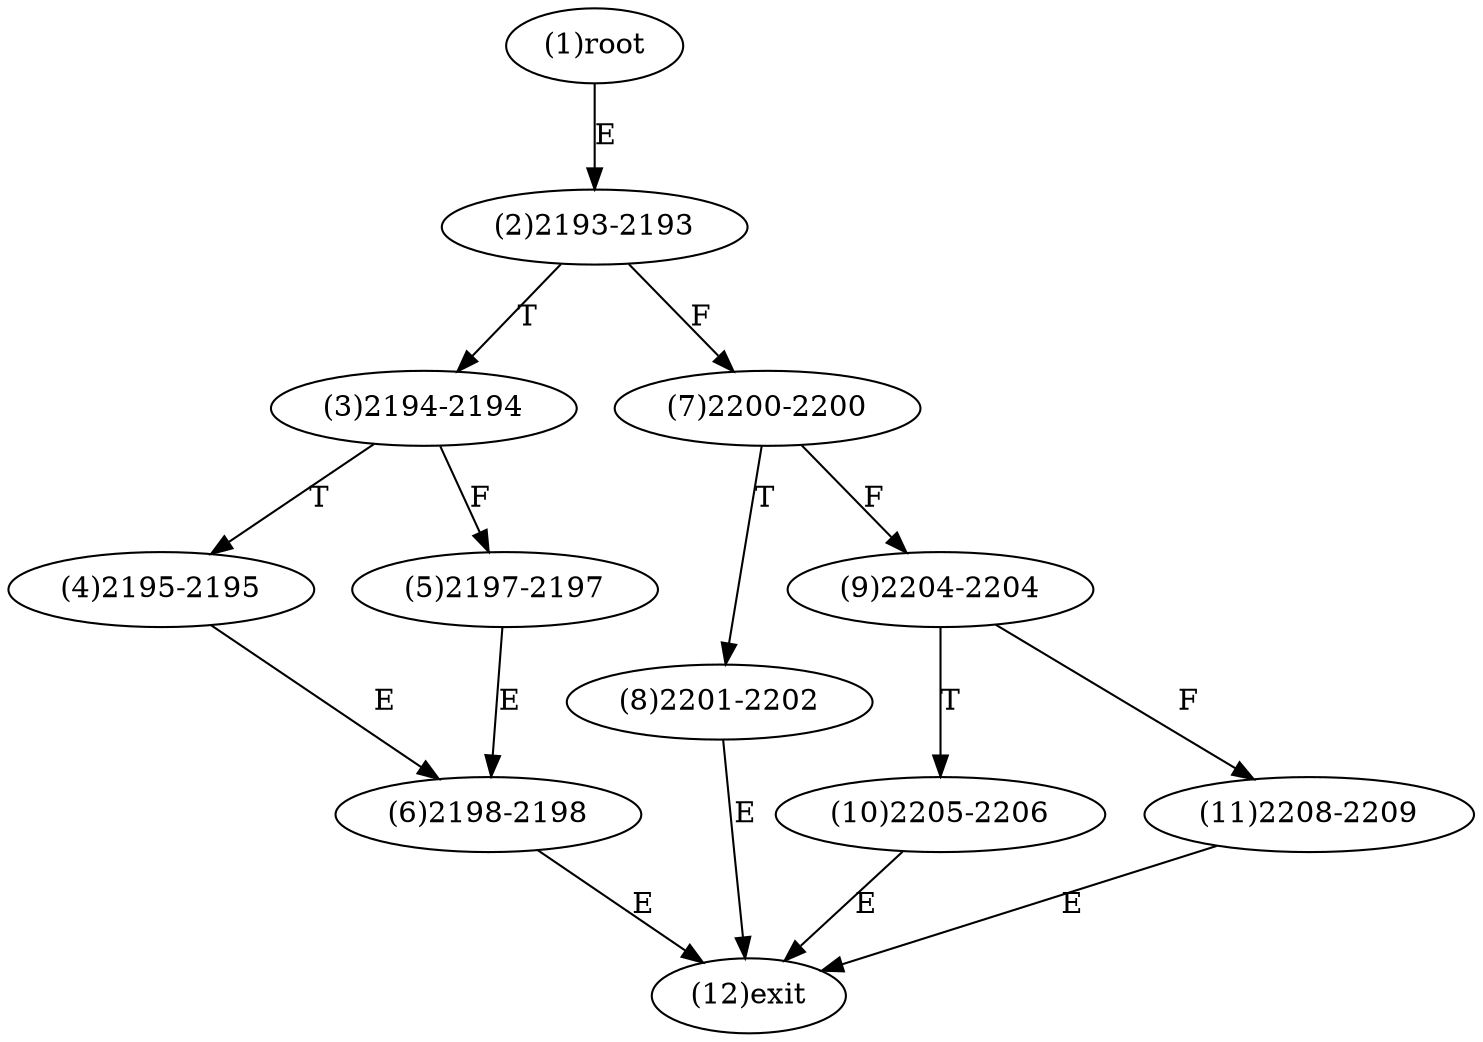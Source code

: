 digraph "" { 
1[ label="(1)root"];
2[ label="(2)2193-2193"];
3[ label="(3)2194-2194"];
4[ label="(4)2195-2195"];
5[ label="(5)2197-2197"];
6[ label="(6)2198-2198"];
7[ label="(7)2200-2200"];
8[ label="(8)2201-2202"];
9[ label="(9)2204-2204"];
10[ label="(10)2205-2206"];
11[ label="(11)2208-2209"];
12[ label="(12)exit"];
1->2[ label="E"];
2->7[ label="F"];
2->3[ label="T"];
3->5[ label="F"];
3->4[ label="T"];
4->6[ label="E"];
5->6[ label="E"];
6->12[ label="E"];
7->9[ label="F"];
7->8[ label="T"];
8->12[ label="E"];
9->11[ label="F"];
9->10[ label="T"];
10->12[ label="E"];
11->12[ label="E"];
}